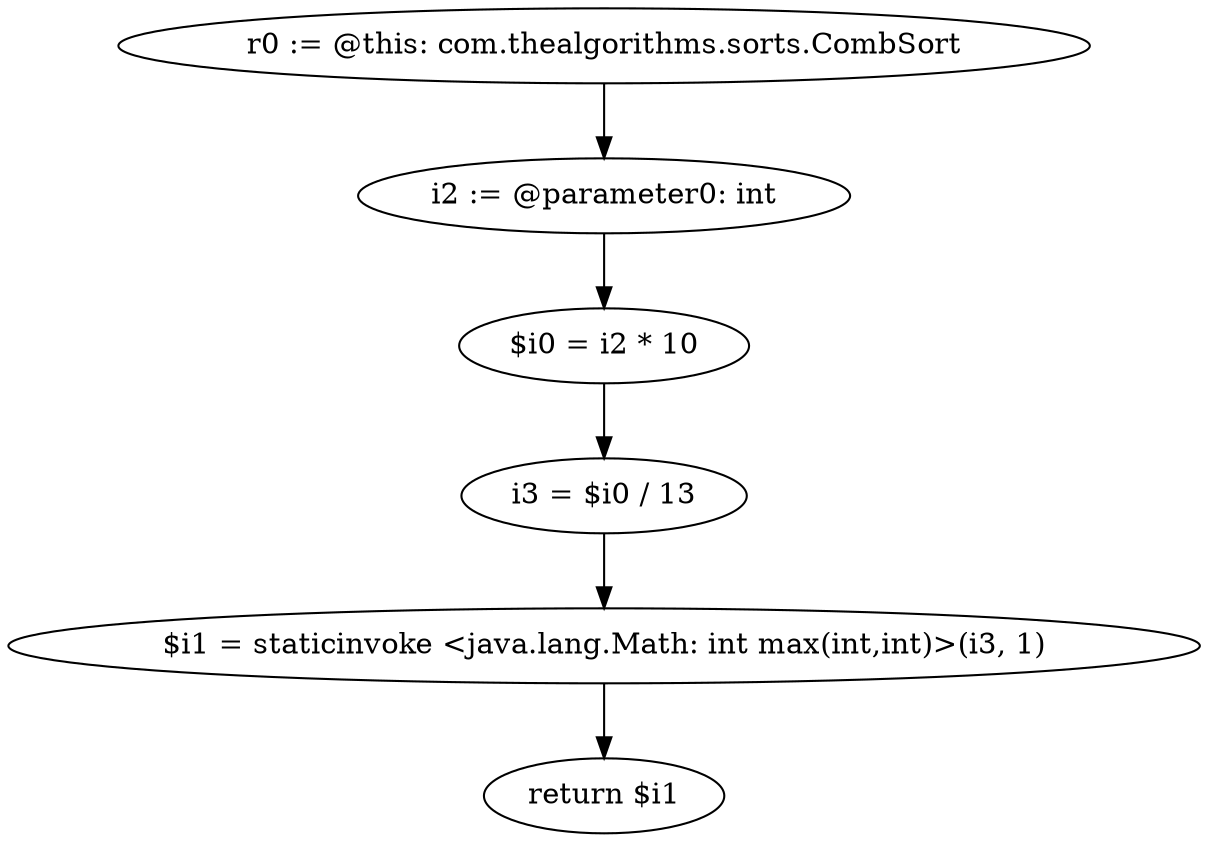 digraph "unitGraph" {
    "r0 := @this: com.thealgorithms.sorts.CombSort"
    "i2 := @parameter0: int"
    "$i0 = i2 * 10"
    "i3 = $i0 / 13"
    "$i1 = staticinvoke <java.lang.Math: int max(int,int)>(i3, 1)"
    "return $i1"
    "r0 := @this: com.thealgorithms.sorts.CombSort"->"i2 := @parameter0: int";
    "i2 := @parameter0: int"->"$i0 = i2 * 10";
    "$i0 = i2 * 10"->"i3 = $i0 / 13";
    "i3 = $i0 / 13"->"$i1 = staticinvoke <java.lang.Math: int max(int,int)>(i3, 1)";
    "$i1 = staticinvoke <java.lang.Math: int max(int,int)>(i3, 1)"->"return $i1";
}
